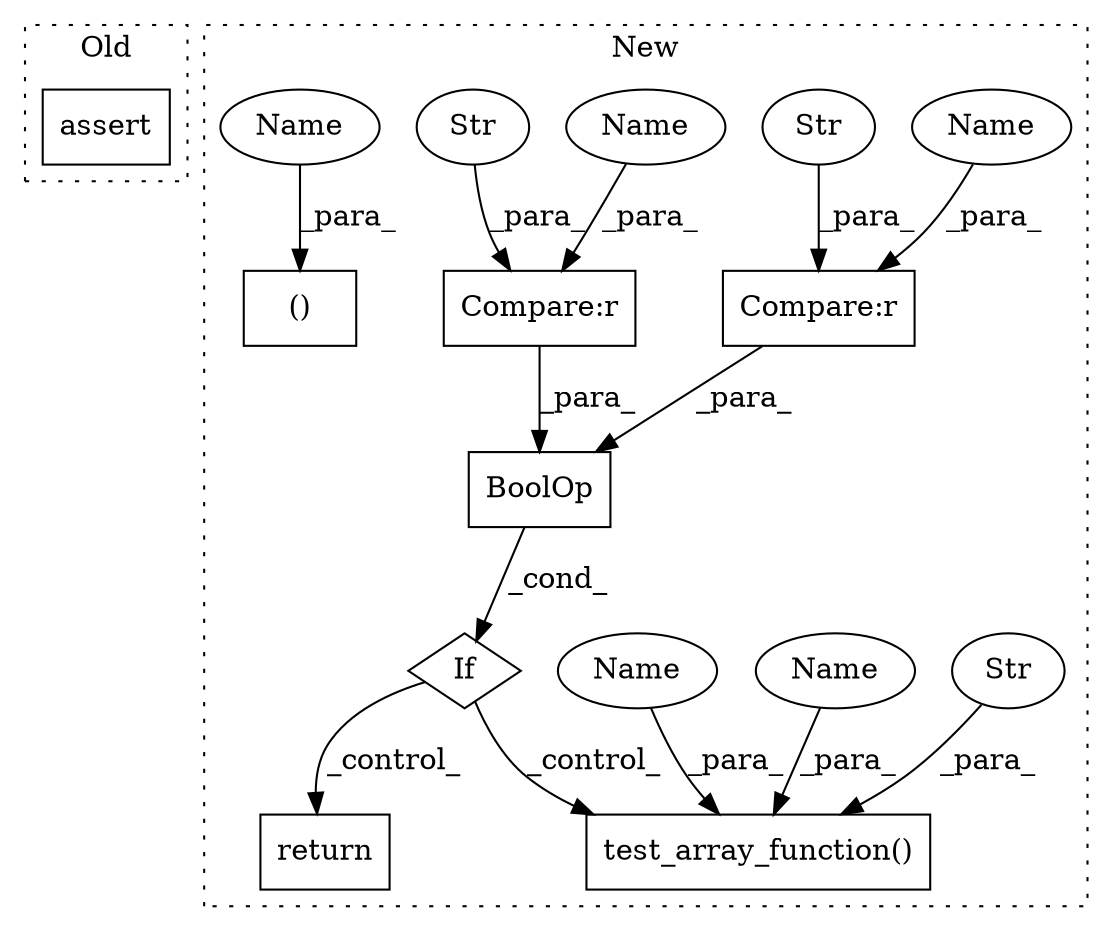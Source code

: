 digraph G {
subgraph cluster0 {
1 [label="assert" a="65" s="2013" l="7" shape="box"];
label = "Old";
style="dotted";
}
subgraph cluster1 {
2 [label="test_array_function()" a="75" s="1782,1989" l="37,66" shape="box"];
3 [label="Str" a="66" s="1977" l="12" shape="ellipse"];
4 [label="If" a="96" s="1722" l="3" shape="diamond"];
5 [label="Compare:r" a="40" s="1743" l="18" shape="box"];
6 [label="return" a="93" s="1771" l="6" shape="box"];
7 [label="Str" a="66" s="1752" l="9" shape="ellipse"];
8 [label="Compare:r" a="40" s="1725" l="13" shape="box"];
9 [label="Str" a="66" s="1731" l="7" shape="ellipse"];
10 [label="BoolOp" a="72" s="1725" l="36" shape="box"];
11 [label="()" a="54" s="1597" l="3" shape="box"];
12 [label="Name" a="87" s="1892" l="2" shape="ellipse"];
13 [label="Name" a="87" s="1725" l="2" shape="ellipse"];
14 [label="Name" a="87" s="1592" l="5" shape="ellipse"];
15 [label="Name" a="87" s="1819" l="5" shape="ellipse"];
16 [label="Name" a="87" s="1743" l="5" shape="ellipse"];
label = "New";
style="dotted";
}
3 -> 2 [label="_para_"];
4 -> 2 [label="_control_"];
4 -> 6 [label="_control_"];
5 -> 10 [label="_para_"];
7 -> 5 [label="_para_"];
8 -> 10 [label="_para_"];
9 -> 8 [label="_para_"];
10 -> 4 [label="_cond_"];
12 -> 2 [label="_para_"];
13 -> 8 [label="_para_"];
14 -> 11 [label="_para_"];
15 -> 2 [label="_para_"];
16 -> 5 [label="_para_"];
}